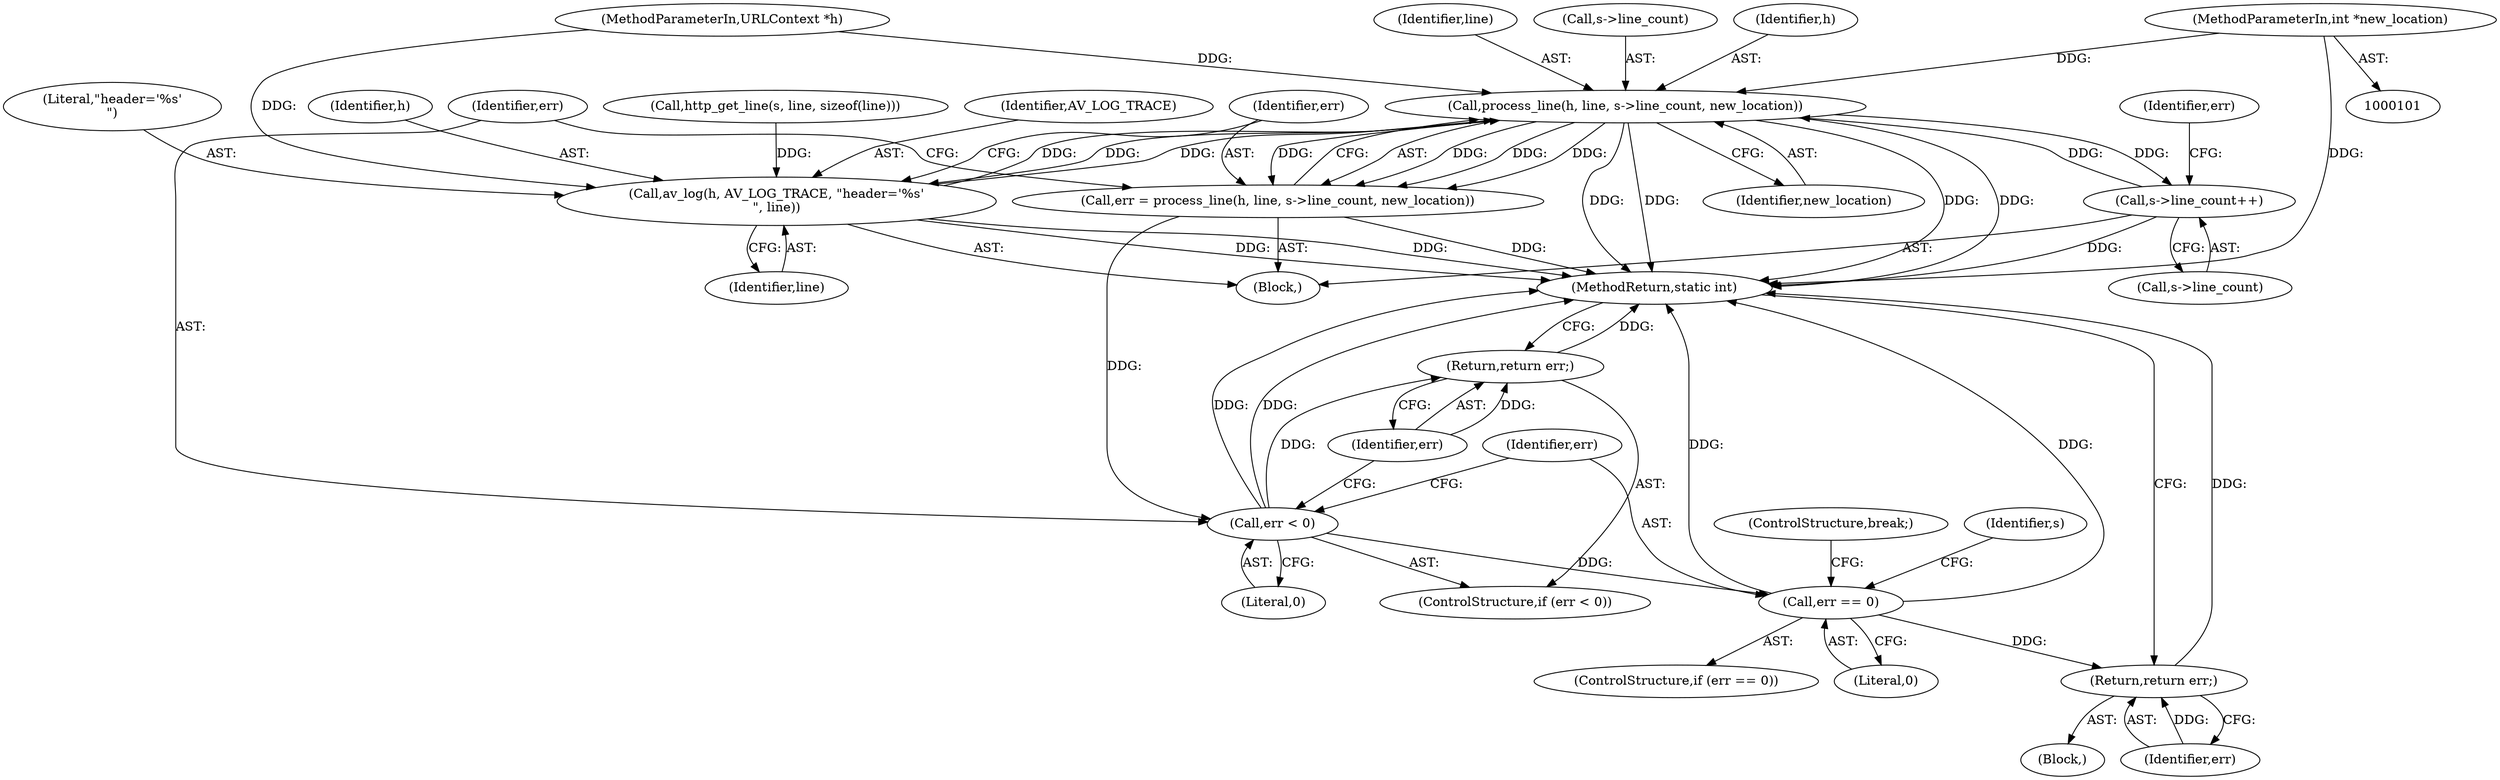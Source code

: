 digraph "0_FFmpeg_2a05c8f813de6f2278827734bf8102291e7484aa_3@pointer" {
"1000103" [label="(MethodParameterIn,int *new_location)"];
"1000143" [label="(Call,process_line(h, line, s->line_count, new_location))"];
"1000136" [label="(Call,av_log(h, AV_LOG_TRACE, \"header='%s'\n\", line))"];
"1000141" [label="(Call,err = process_line(h, line, s->line_count, new_location))"];
"1000151" [label="(Call,err < 0)"];
"1000154" [label="(Return,return err;)"];
"1000157" [label="(Call,err == 0)"];
"1000200" [label="(Return,return err;)"];
"1000161" [label="(Call,s->line_count++)"];
"1000127" [label="(Identifier,err)"];
"1000159" [label="(Literal,0)"];
"1000160" [label="(ControlStructure,break;)"];
"1000141" [label="(Call,err = process_line(h, line, s->line_count, new_location))"];
"1000139" [label="(Literal,\"header='%s'\n\")"];
"1000163" [label="(Identifier,s)"];
"1000102" [label="(MethodParameterIn,URLContext *h)"];
"1000136" [label="(Call,av_log(h, AV_LOG_TRACE, \"header='%s'\n\", line))"];
"1000151" [label="(Call,err < 0)"];
"1000137" [label="(Identifier,h)"];
"1000158" [label="(Identifier,err)"];
"1000123" [label="(Block,)"];
"1000157" [label="(Call,err == 0)"];
"1000153" [label="(Literal,0)"];
"1000200" [label="(Return,return err;)"];
"1000152" [label="(Identifier,err)"];
"1000154" [label="(Return,return err;)"];
"1000128" [label="(Call,http_get_line(s, line, sizeof(line)))"];
"1000202" [label="(MethodReturn,static int)"];
"1000162" [label="(Call,s->line_count)"];
"1000104" [label="(Block,)"];
"1000142" [label="(Identifier,err)"];
"1000149" [label="(Identifier,new_location)"];
"1000150" [label="(ControlStructure,if (err < 0))"];
"1000103" [label="(MethodParameterIn,int *new_location)"];
"1000146" [label="(Call,s->line_count)"];
"1000143" [label="(Call,process_line(h, line, s->line_count, new_location))"];
"1000144" [label="(Identifier,h)"];
"1000156" [label="(ControlStructure,if (err == 0))"];
"1000155" [label="(Identifier,err)"];
"1000201" [label="(Identifier,err)"];
"1000145" [label="(Identifier,line)"];
"1000140" [label="(Identifier,line)"];
"1000138" [label="(Identifier,AV_LOG_TRACE)"];
"1000161" [label="(Call,s->line_count++)"];
"1000103" -> "1000101"  [label="AST: "];
"1000103" -> "1000202"  [label="DDG: "];
"1000103" -> "1000143"  [label="DDG: "];
"1000143" -> "1000141"  [label="AST: "];
"1000143" -> "1000149"  [label="CFG: "];
"1000144" -> "1000143"  [label="AST: "];
"1000145" -> "1000143"  [label="AST: "];
"1000146" -> "1000143"  [label="AST: "];
"1000149" -> "1000143"  [label="AST: "];
"1000141" -> "1000143"  [label="CFG: "];
"1000143" -> "1000202"  [label="DDG: "];
"1000143" -> "1000202"  [label="DDG: "];
"1000143" -> "1000202"  [label="DDG: "];
"1000143" -> "1000202"  [label="DDG: "];
"1000143" -> "1000136"  [label="DDG: "];
"1000143" -> "1000141"  [label="DDG: "];
"1000143" -> "1000141"  [label="DDG: "];
"1000143" -> "1000141"  [label="DDG: "];
"1000143" -> "1000141"  [label="DDG: "];
"1000136" -> "1000143"  [label="DDG: "];
"1000136" -> "1000143"  [label="DDG: "];
"1000102" -> "1000143"  [label="DDG: "];
"1000161" -> "1000143"  [label="DDG: "];
"1000143" -> "1000161"  [label="DDG: "];
"1000136" -> "1000123"  [label="AST: "];
"1000136" -> "1000140"  [label="CFG: "];
"1000137" -> "1000136"  [label="AST: "];
"1000138" -> "1000136"  [label="AST: "];
"1000139" -> "1000136"  [label="AST: "];
"1000140" -> "1000136"  [label="AST: "];
"1000142" -> "1000136"  [label="CFG: "];
"1000136" -> "1000202"  [label="DDG: "];
"1000136" -> "1000202"  [label="DDG: "];
"1000102" -> "1000136"  [label="DDG: "];
"1000128" -> "1000136"  [label="DDG: "];
"1000141" -> "1000123"  [label="AST: "];
"1000142" -> "1000141"  [label="AST: "];
"1000152" -> "1000141"  [label="CFG: "];
"1000141" -> "1000202"  [label="DDG: "];
"1000141" -> "1000151"  [label="DDG: "];
"1000151" -> "1000150"  [label="AST: "];
"1000151" -> "1000153"  [label="CFG: "];
"1000152" -> "1000151"  [label="AST: "];
"1000153" -> "1000151"  [label="AST: "];
"1000155" -> "1000151"  [label="CFG: "];
"1000158" -> "1000151"  [label="CFG: "];
"1000151" -> "1000202"  [label="DDG: "];
"1000151" -> "1000202"  [label="DDG: "];
"1000151" -> "1000154"  [label="DDG: "];
"1000151" -> "1000157"  [label="DDG: "];
"1000154" -> "1000150"  [label="AST: "];
"1000154" -> "1000155"  [label="CFG: "];
"1000155" -> "1000154"  [label="AST: "];
"1000202" -> "1000154"  [label="CFG: "];
"1000154" -> "1000202"  [label="DDG: "];
"1000155" -> "1000154"  [label="DDG: "];
"1000157" -> "1000156"  [label="AST: "];
"1000157" -> "1000159"  [label="CFG: "];
"1000158" -> "1000157"  [label="AST: "];
"1000159" -> "1000157"  [label="AST: "];
"1000160" -> "1000157"  [label="CFG: "];
"1000163" -> "1000157"  [label="CFG: "];
"1000157" -> "1000202"  [label="DDG: "];
"1000157" -> "1000202"  [label="DDG: "];
"1000157" -> "1000200"  [label="DDG: "];
"1000200" -> "1000104"  [label="AST: "];
"1000200" -> "1000201"  [label="CFG: "];
"1000201" -> "1000200"  [label="AST: "];
"1000202" -> "1000200"  [label="CFG: "];
"1000200" -> "1000202"  [label="DDG: "];
"1000201" -> "1000200"  [label="DDG: "];
"1000161" -> "1000123"  [label="AST: "];
"1000161" -> "1000162"  [label="CFG: "];
"1000162" -> "1000161"  [label="AST: "];
"1000127" -> "1000161"  [label="CFG: "];
"1000161" -> "1000202"  [label="DDG: "];
}
